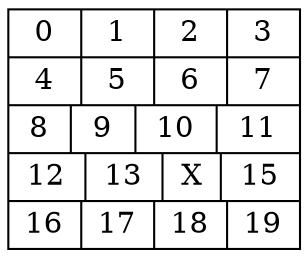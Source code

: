 digraph G {
 node [shape=record];
struct3 [shape=record,label=" {
{0|1|2|3}|{4|5|6|7}|{8|9|10|11}|{12|13|X|15}|{16|17|18|19}
}" 
 ];
}